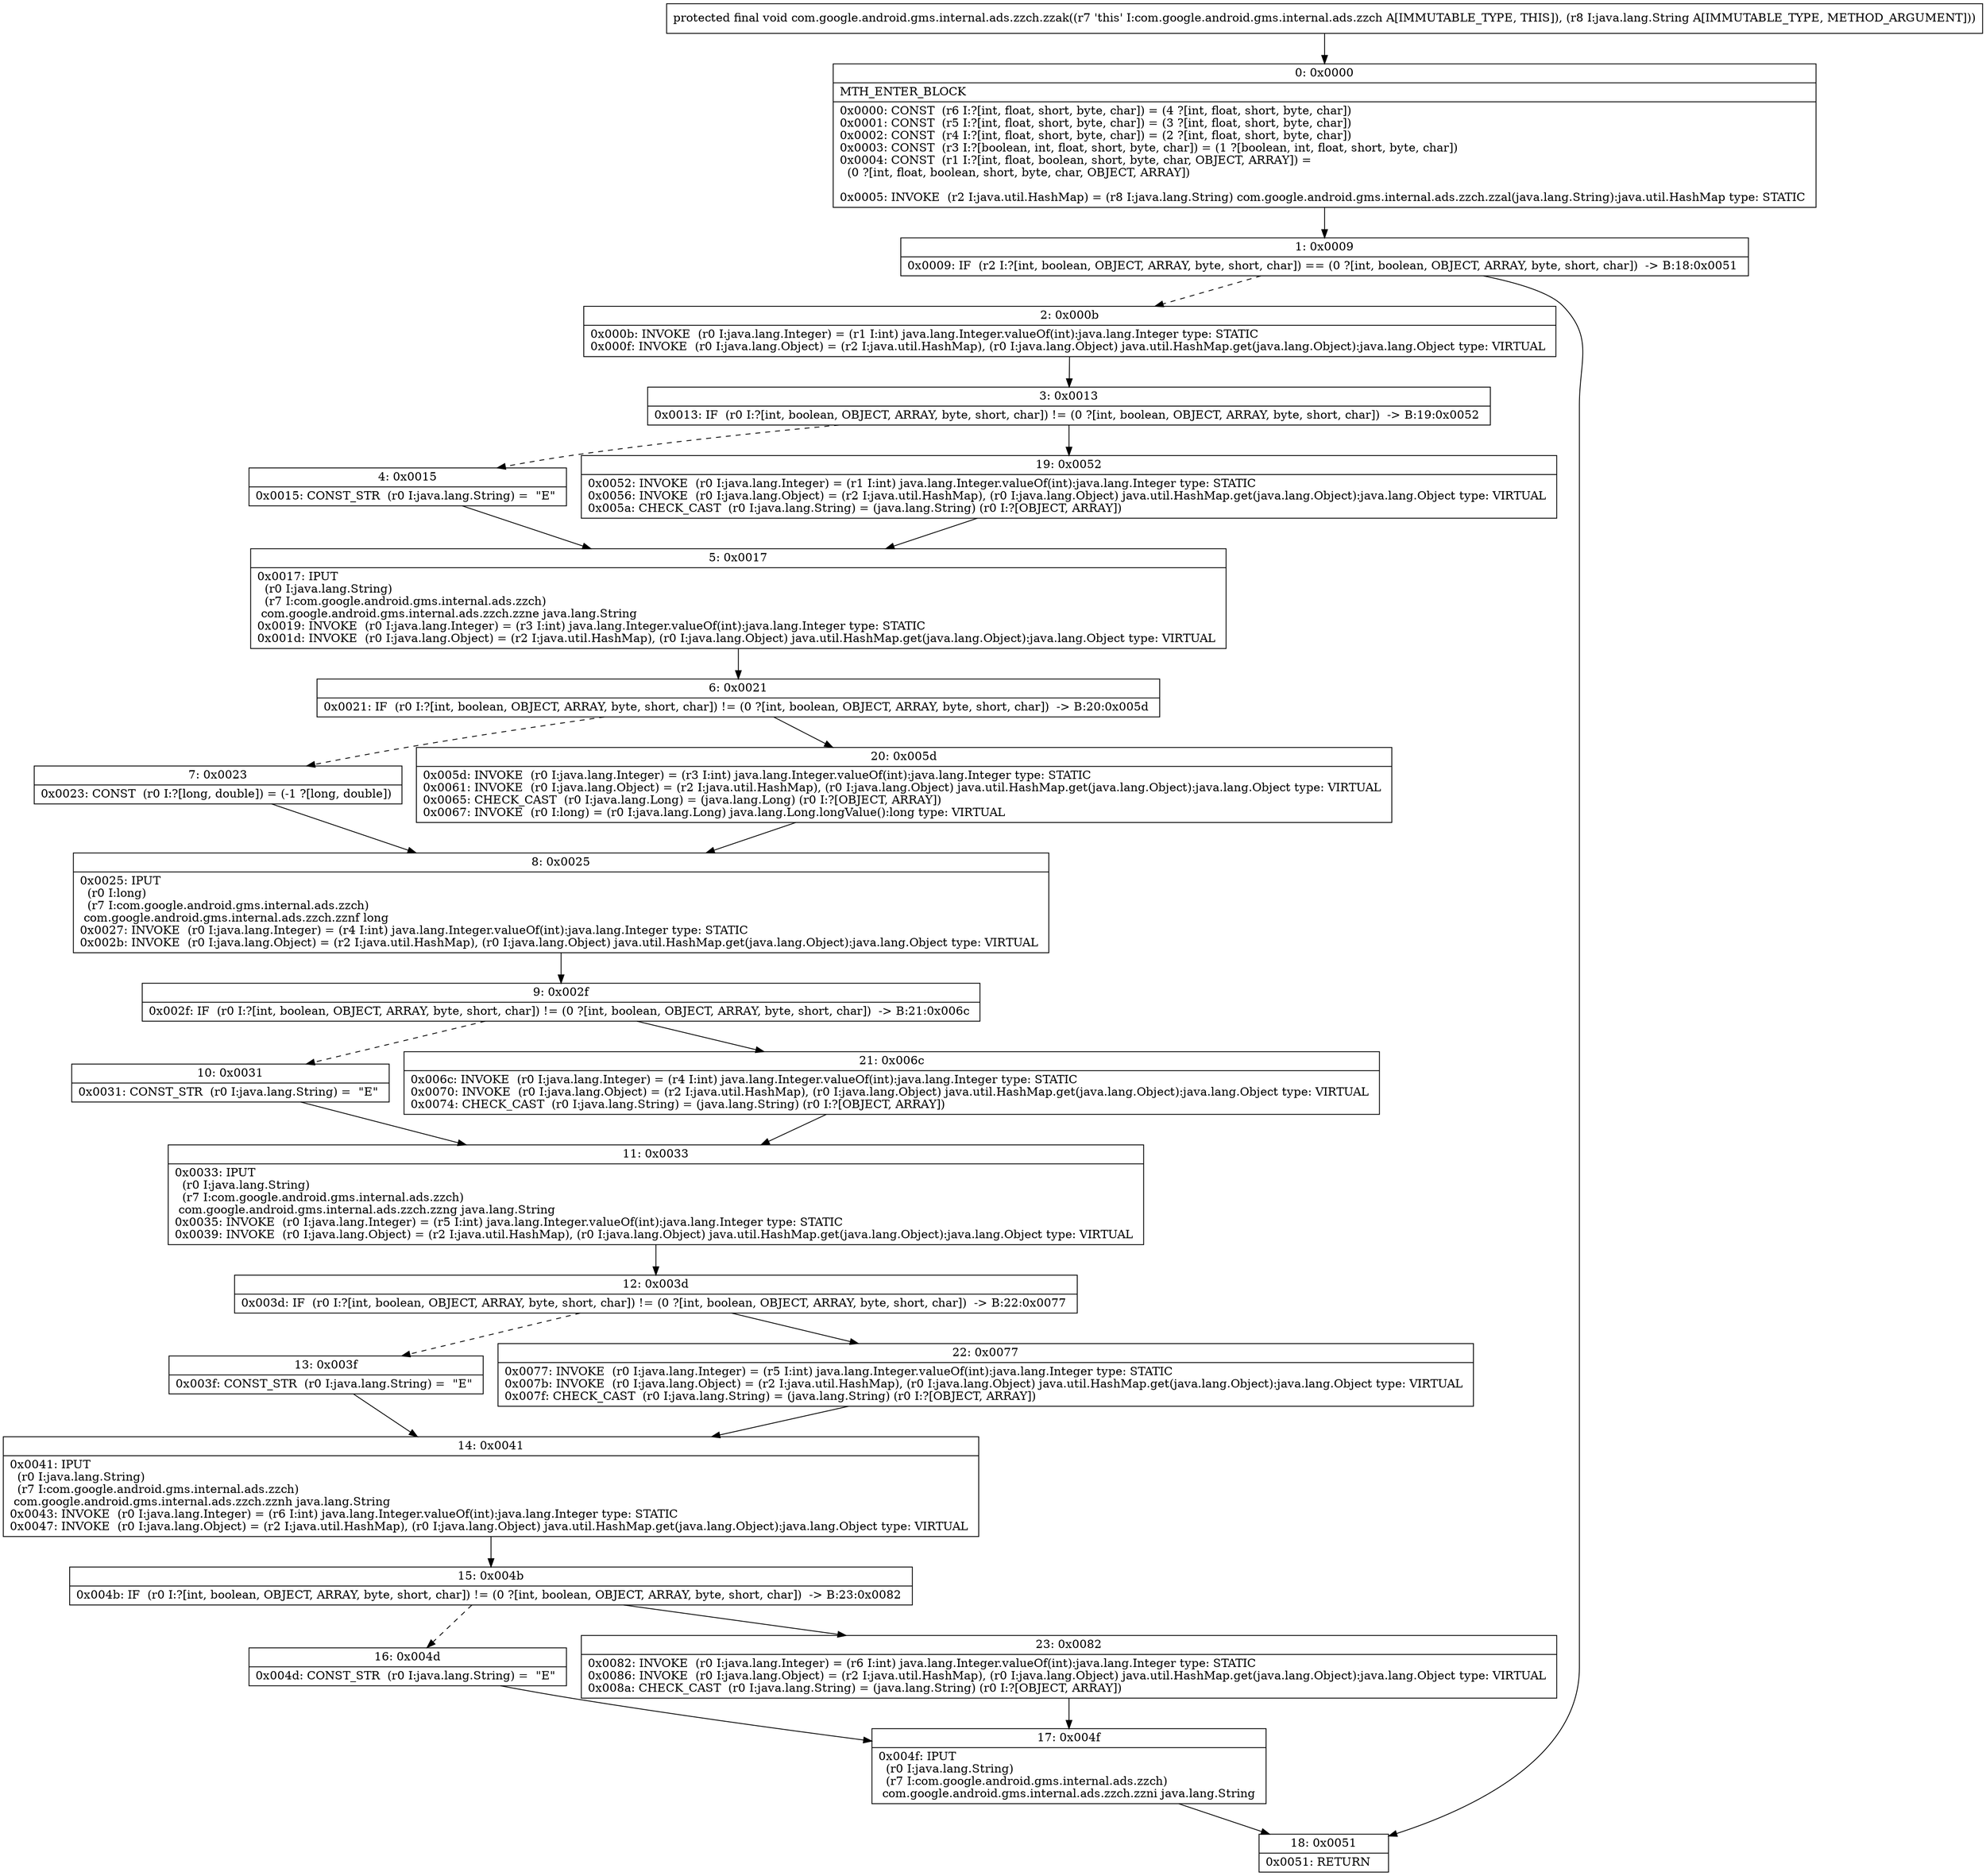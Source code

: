 digraph "CFG forcom.google.android.gms.internal.ads.zzch.zzak(Ljava\/lang\/String;)V" {
Node_0 [shape=record,label="{0\:\ 0x0000|MTH_ENTER_BLOCK\l|0x0000: CONST  (r6 I:?[int, float, short, byte, char]) = (4 ?[int, float, short, byte, char]) \l0x0001: CONST  (r5 I:?[int, float, short, byte, char]) = (3 ?[int, float, short, byte, char]) \l0x0002: CONST  (r4 I:?[int, float, short, byte, char]) = (2 ?[int, float, short, byte, char]) \l0x0003: CONST  (r3 I:?[boolean, int, float, short, byte, char]) = (1 ?[boolean, int, float, short, byte, char]) \l0x0004: CONST  (r1 I:?[int, float, boolean, short, byte, char, OBJECT, ARRAY]) = \l  (0 ?[int, float, boolean, short, byte, char, OBJECT, ARRAY])\l \l0x0005: INVOKE  (r2 I:java.util.HashMap) = (r8 I:java.lang.String) com.google.android.gms.internal.ads.zzch.zzal(java.lang.String):java.util.HashMap type: STATIC \l}"];
Node_1 [shape=record,label="{1\:\ 0x0009|0x0009: IF  (r2 I:?[int, boolean, OBJECT, ARRAY, byte, short, char]) == (0 ?[int, boolean, OBJECT, ARRAY, byte, short, char])  \-\> B:18:0x0051 \l}"];
Node_2 [shape=record,label="{2\:\ 0x000b|0x000b: INVOKE  (r0 I:java.lang.Integer) = (r1 I:int) java.lang.Integer.valueOf(int):java.lang.Integer type: STATIC \l0x000f: INVOKE  (r0 I:java.lang.Object) = (r2 I:java.util.HashMap), (r0 I:java.lang.Object) java.util.HashMap.get(java.lang.Object):java.lang.Object type: VIRTUAL \l}"];
Node_3 [shape=record,label="{3\:\ 0x0013|0x0013: IF  (r0 I:?[int, boolean, OBJECT, ARRAY, byte, short, char]) != (0 ?[int, boolean, OBJECT, ARRAY, byte, short, char])  \-\> B:19:0x0052 \l}"];
Node_4 [shape=record,label="{4\:\ 0x0015|0x0015: CONST_STR  (r0 I:java.lang.String) =  \"E\" \l}"];
Node_5 [shape=record,label="{5\:\ 0x0017|0x0017: IPUT  \l  (r0 I:java.lang.String)\l  (r7 I:com.google.android.gms.internal.ads.zzch)\l com.google.android.gms.internal.ads.zzch.zzne java.lang.String \l0x0019: INVOKE  (r0 I:java.lang.Integer) = (r3 I:int) java.lang.Integer.valueOf(int):java.lang.Integer type: STATIC \l0x001d: INVOKE  (r0 I:java.lang.Object) = (r2 I:java.util.HashMap), (r0 I:java.lang.Object) java.util.HashMap.get(java.lang.Object):java.lang.Object type: VIRTUAL \l}"];
Node_6 [shape=record,label="{6\:\ 0x0021|0x0021: IF  (r0 I:?[int, boolean, OBJECT, ARRAY, byte, short, char]) != (0 ?[int, boolean, OBJECT, ARRAY, byte, short, char])  \-\> B:20:0x005d \l}"];
Node_7 [shape=record,label="{7\:\ 0x0023|0x0023: CONST  (r0 I:?[long, double]) = (\-1 ?[long, double]) \l}"];
Node_8 [shape=record,label="{8\:\ 0x0025|0x0025: IPUT  \l  (r0 I:long)\l  (r7 I:com.google.android.gms.internal.ads.zzch)\l com.google.android.gms.internal.ads.zzch.zznf long \l0x0027: INVOKE  (r0 I:java.lang.Integer) = (r4 I:int) java.lang.Integer.valueOf(int):java.lang.Integer type: STATIC \l0x002b: INVOKE  (r0 I:java.lang.Object) = (r2 I:java.util.HashMap), (r0 I:java.lang.Object) java.util.HashMap.get(java.lang.Object):java.lang.Object type: VIRTUAL \l}"];
Node_9 [shape=record,label="{9\:\ 0x002f|0x002f: IF  (r0 I:?[int, boolean, OBJECT, ARRAY, byte, short, char]) != (0 ?[int, boolean, OBJECT, ARRAY, byte, short, char])  \-\> B:21:0x006c \l}"];
Node_10 [shape=record,label="{10\:\ 0x0031|0x0031: CONST_STR  (r0 I:java.lang.String) =  \"E\" \l}"];
Node_11 [shape=record,label="{11\:\ 0x0033|0x0033: IPUT  \l  (r0 I:java.lang.String)\l  (r7 I:com.google.android.gms.internal.ads.zzch)\l com.google.android.gms.internal.ads.zzch.zzng java.lang.String \l0x0035: INVOKE  (r0 I:java.lang.Integer) = (r5 I:int) java.lang.Integer.valueOf(int):java.lang.Integer type: STATIC \l0x0039: INVOKE  (r0 I:java.lang.Object) = (r2 I:java.util.HashMap), (r0 I:java.lang.Object) java.util.HashMap.get(java.lang.Object):java.lang.Object type: VIRTUAL \l}"];
Node_12 [shape=record,label="{12\:\ 0x003d|0x003d: IF  (r0 I:?[int, boolean, OBJECT, ARRAY, byte, short, char]) != (0 ?[int, boolean, OBJECT, ARRAY, byte, short, char])  \-\> B:22:0x0077 \l}"];
Node_13 [shape=record,label="{13\:\ 0x003f|0x003f: CONST_STR  (r0 I:java.lang.String) =  \"E\" \l}"];
Node_14 [shape=record,label="{14\:\ 0x0041|0x0041: IPUT  \l  (r0 I:java.lang.String)\l  (r7 I:com.google.android.gms.internal.ads.zzch)\l com.google.android.gms.internal.ads.zzch.zznh java.lang.String \l0x0043: INVOKE  (r0 I:java.lang.Integer) = (r6 I:int) java.lang.Integer.valueOf(int):java.lang.Integer type: STATIC \l0x0047: INVOKE  (r0 I:java.lang.Object) = (r2 I:java.util.HashMap), (r0 I:java.lang.Object) java.util.HashMap.get(java.lang.Object):java.lang.Object type: VIRTUAL \l}"];
Node_15 [shape=record,label="{15\:\ 0x004b|0x004b: IF  (r0 I:?[int, boolean, OBJECT, ARRAY, byte, short, char]) != (0 ?[int, boolean, OBJECT, ARRAY, byte, short, char])  \-\> B:23:0x0082 \l}"];
Node_16 [shape=record,label="{16\:\ 0x004d|0x004d: CONST_STR  (r0 I:java.lang.String) =  \"E\" \l}"];
Node_17 [shape=record,label="{17\:\ 0x004f|0x004f: IPUT  \l  (r0 I:java.lang.String)\l  (r7 I:com.google.android.gms.internal.ads.zzch)\l com.google.android.gms.internal.ads.zzch.zzni java.lang.String \l}"];
Node_18 [shape=record,label="{18\:\ 0x0051|0x0051: RETURN   \l}"];
Node_19 [shape=record,label="{19\:\ 0x0052|0x0052: INVOKE  (r0 I:java.lang.Integer) = (r1 I:int) java.lang.Integer.valueOf(int):java.lang.Integer type: STATIC \l0x0056: INVOKE  (r0 I:java.lang.Object) = (r2 I:java.util.HashMap), (r0 I:java.lang.Object) java.util.HashMap.get(java.lang.Object):java.lang.Object type: VIRTUAL \l0x005a: CHECK_CAST  (r0 I:java.lang.String) = (java.lang.String) (r0 I:?[OBJECT, ARRAY]) \l}"];
Node_20 [shape=record,label="{20\:\ 0x005d|0x005d: INVOKE  (r0 I:java.lang.Integer) = (r3 I:int) java.lang.Integer.valueOf(int):java.lang.Integer type: STATIC \l0x0061: INVOKE  (r0 I:java.lang.Object) = (r2 I:java.util.HashMap), (r0 I:java.lang.Object) java.util.HashMap.get(java.lang.Object):java.lang.Object type: VIRTUAL \l0x0065: CHECK_CAST  (r0 I:java.lang.Long) = (java.lang.Long) (r0 I:?[OBJECT, ARRAY]) \l0x0067: INVOKE  (r0 I:long) = (r0 I:java.lang.Long) java.lang.Long.longValue():long type: VIRTUAL \l}"];
Node_21 [shape=record,label="{21\:\ 0x006c|0x006c: INVOKE  (r0 I:java.lang.Integer) = (r4 I:int) java.lang.Integer.valueOf(int):java.lang.Integer type: STATIC \l0x0070: INVOKE  (r0 I:java.lang.Object) = (r2 I:java.util.HashMap), (r0 I:java.lang.Object) java.util.HashMap.get(java.lang.Object):java.lang.Object type: VIRTUAL \l0x0074: CHECK_CAST  (r0 I:java.lang.String) = (java.lang.String) (r0 I:?[OBJECT, ARRAY]) \l}"];
Node_22 [shape=record,label="{22\:\ 0x0077|0x0077: INVOKE  (r0 I:java.lang.Integer) = (r5 I:int) java.lang.Integer.valueOf(int):java.lang.Integer type: STATIC \l0x007b: INVOKE  (r0 I:java.lang.Object) = (r2 I:java.util.HashMap), (r0 I:java.lang.Object) java.util.HashMap.get(java.lang.Object):java.lang.Object type: VIRTUAL \l0x007f: CHECK_CAST  (r0 I:java.lang.String) = (java.lang.String) (r0 I:?[OBJECT, ARRAY]) \l}"];
Node_23 [shape=record,label="{23\:\ 0x0082|0x0082: INVOKE  (r0 I:java.lang.Integer) = (r6 I:int) java.lang.Integer.valueOf(int):java.lang.Integer type: STATIC \l0x0086: INVOKE  (r0 I:java.lang.Object) = (r2 I:java.util.HashMap), (r0 I:java.lang.Object) java.util.HashMap.get(java.lang.Object):java.lang.Object type: VIRTUAL \l0x008a: CHECK_CAST  (r0 I:java.lang.String) = (java.lang.String) (r0 I:?[OBJECT, ARRAY]) \l}"];
MethodNode[shape=record,label="{protected final void com.google.android.gms.internal.ads.zzch.zzak((r7 'this' I:com.google.android.gms.internal.ads.zzch A[IMMUTABLE_TYPE, THIS]), (r8 I:java.lang.String A[IMMUTABLE_TYPE, METHOD_ARGUMENT])) }"];
MethodNode -> Node_0;
Node_0 -> Node_1;
Node_1 -> Node_2[style=dashed];
Node_1 -> Node_18;
Node_2 -> Node_3;
Node_3 -> Node_4[style=dashed];
Node_3 -> Node_19;
Node_4 -> Node_5;
Node_5 -> Node_6;
Node_6 -> Node_7[style=dashed];
Node_6 -> Node_20;
Node_7 -> Node_8;
Node_8 -> Node_9;
Node_9 -> Node_10[style=dashed];
Node_9 -> Node_21;
Node_10 -> Node_11;
Node_11 -> Node_12;
Node_12 -> Node_13[style=dashed];
Node_12 -> Node_22;
Node_13 -> Node_14;
Node_14 -> Node_15;
Node_15 -> Node_16[style=dashed];
Node_15 -> Node_23;
Node_16 -> Node_17;
Node_17 -> Node_18;
Node_19 -> Node_5;
Node_20 -> Node_8;
Node_21 -> Node_11;
Node_22 -> Node_14;
Node_23 -> Node_17;
}

